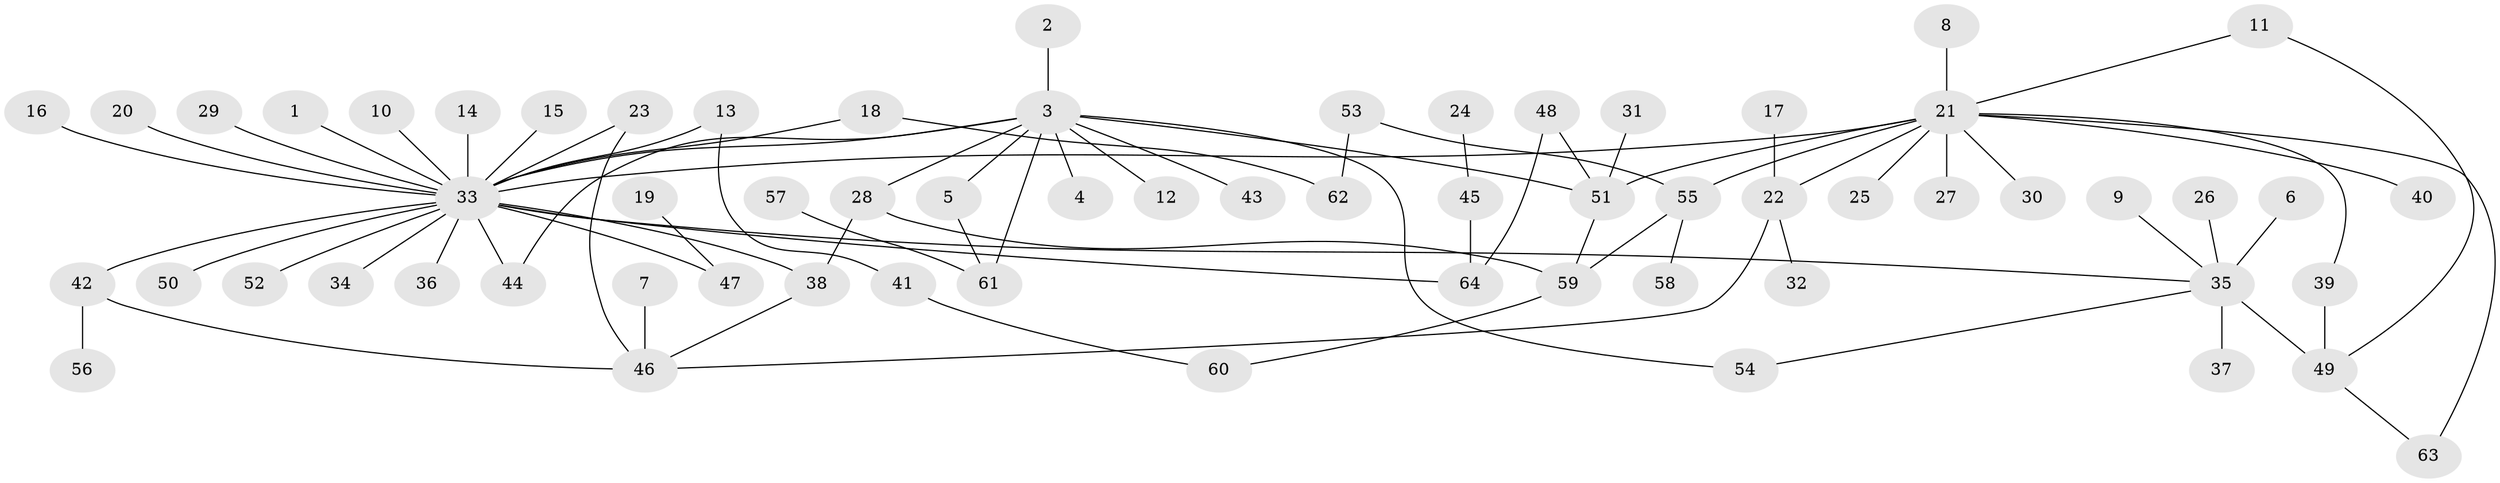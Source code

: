 // original degree distribution, {7: 0.015748031496062992, 15: 0.007874015748031496, 25: 0.007874015748031496, 1: 0.5275590551181102, 2: 0.25984251968503935, 3: 0.08661417322834646, 5: 0.023622047244094488, 13: 0.007874015748031496, 6: 0.023622047244094488, 4: 0.031496062992125984, 10: 0.007874015748031496}
// Generated by graph-tools (version 1.1) at 2025/01/03/09/25 03:01:50]
// undirected, 64 vertices, 79 edges
graph export_dot {
graph [start="1"]
  node [color=gray90,style=filled];
  1;
  2;
  3;
  4;
  5;
  6;
  7;
  8;
  9;
  10;
  11;
  12;
  13;
  14;
  15;
  16;
  17;
  18;
  19;
  20;
  21;
  22;
  23;
  24;
  25;
  26;
  27;
  28;
  29;
  30;
  31;
  32;
  33;
  34;
  35;
  36;
  37;
  38;
  39;
  40;
  41;
  42;
  43;
  44;
  45;
  46;
  47;
  48;
  49;
  50;
  51;
  52;
  53;
  54;
  55;
  56;
  57;
  58;
  59;
  60;
  61;
  62;
  63;
  64;
  1 -- 33 [weight=1.0];
  2 -- 3 [weight=1.0];
  3 -- 4 [weight=1.0];
  3 -- 5 [weight=1.0];
  3 -- 12 [weight=1.0];
  3 -- 28 [weight=1.0];
  3 -- 33 [weight=1.0];
  3 -- 43 [weight=1.0];
  3 -- 44 [weight=1.0];
  3 -- 51 [weight=1.0];
  3 -- 54 [weight=1.0];
  3 -- 61 [weight=1.0];
  5 -- 61 [weight=1.0];
  6 -- 35 [weight=1.0];
  7 -- 46 [weight=1.0];
  8 -- 21 [weight=1.0];
  9 -- 35 [weight=1.0];
  10 -- 33 [weight=1.0];
  11 -- 21 [weight=1.0];
  11 -- 49 [weight=1.0];
  13 -- 33 [weight=1.0];
  13 -- 41 [weight=1.0];
  14 -- 33 [weight=1.0];
  15 -- 33 [weight=1.0];
  16 -- 33 [weight=1.0];
  17 -- 22 [weight=1.0];
  18 -- 33 [weight=1.0];
  18 -- 62 [weight=1.0];
  19 -- 47 [weight=1.0];
  20 -- 33 [weight=1.0];
  21 -- 22 [weight=1.0];
  21 -- 25 [weight=1.0];
  21 -- 27 [weight=1.0];
  21 -- 30 [weight=1.0];
  21 -- 33 [weight=1.0];
  21 -- 39 [weight=1.0];
  21 -- 40 [weight=1.0];
  21 -- 51 [weight=1.0];
  21 -- 55 [weight=1.0];
  21 -- 63 [weight=1.0];
  22 -- 32 [weight=1.0];
  22 -- 46 [weight=1.0];
  23 -- 33 [weight=1.0];
  23 -- 46 [weight=1.0];
  24 -- 45 [weight=1.0];
  26 -- 35 [weight=1.0];
  28 -- 38 [weight=1.0];
  28 -- 59 [weight=1.0];
  29 -- 33 [weight=1.0];
  31 -- 51 [weight=1.0];
  33 -- 34 [weight=1.0];
  33 -- 35 [weight=1.0];
  33 -- 36 [weight=1.0];
  33 -- 38 [weight=1.0];
  33 -- 42 [weight=1.0];
  33 -- 44 [weight=1.0];
  33 -- 47 [weight=2.0];
  33 -- 50 [weight=1.0];
  33 -- 52 [weight=1.0];
  33 -- 64 [weight=1.0];
  35 -- 37 [weight=1.0];
  35 -- 49 [weight=3.0];
  35 -- 54 [weight=1.0];
  38 -- 46 [weight=1.0];
  39 -- 49 [weight=1.0];
  41 -- 60 [weight=1.0];
  42 -- 46 [weight=1.0];
  42 -- 56 [weight=1.0];
  45 -- 64 [weight=1.0];
  48 -- 51 [weight=1.0];
  48 -- 64 [weight=1.0];
  49 -- 63 [weight=1.0];
  51 -- 59 [weight=1.0];
  53 -- 55 [weight=1.0];
  53 -- 62 [weight=1.0];
  55 -- 58 [weight=1.0];
  55 -- 59 [weight=1.0];
  57 -- 61 [weight=1.0];
  59 -- 60 [weight=1.0];
}
